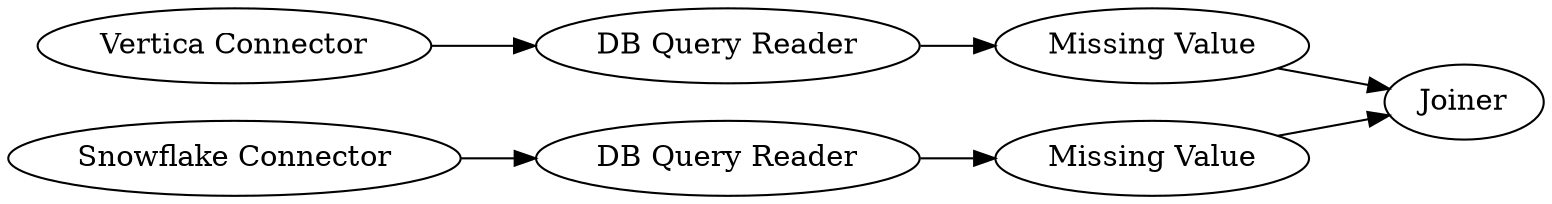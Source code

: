 digraph {
	1 [label="Vertica Connector"]
	2 [label="DB Query Reader"]
	3 [label=Joiner]
	4 [label="Missing Value"]
	5 [label="Snowflake Connector"]
	6 [label="DB Query Reader"]
	7 [label="Missing Value"]
	1 -> 2
	2 -> 4
	4 -> 3
	5 -> 6
	6 -> 7
	7 -> 3
	rankdir=LR
}
